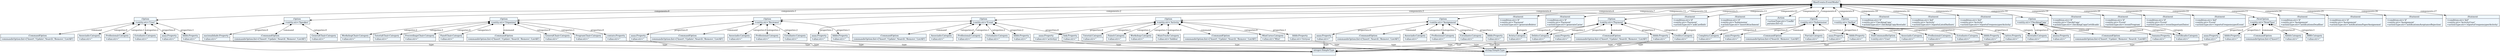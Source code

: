 
    digraph xtext {
    fontname = "Bitstream Vera Sans"
    fontsize = 8
    node[
        shape=record,
        style=filled,
        fillcolor=aliceblue
    ]
    nodesep = 0.3
    edge[dir=black,arrowtail=empty]


4474305112 -> 4474269312 [label="components:0" arrowtail=diamond dir=both]
4474269312 -> 4474362008 [label="properties:0" arrowtail=diamond dir=both]
4474362008 -> 4462545664 [label="type" ]
4462545664[label="{integer:SimpleType|}"]
4474362008[label="{aaaa:Property|+alias:str=''\l}"]
4474269312 -> 4474362120 [label="properties:1" arrowtail=diamond dir=both]
4474362120 -> 4462546392 [label="type" ]
4462546392[label="{string:SimpleType|}"]
4474362120[label="{bbbb:Property|+alias:str=''\l}"]
4474269312 -> 4474362064 [label="command" arrowtail=diamond dir=both]
4474362064[label="{:CommandOption|commandsOption:list=['Insert','Update','Search','Remove','ListAll']\l}"]
4474269312 -> 4474362232 [label="categories:0" arrowtail=diamond dir=both]
4474362232[label="{Associado:Category|+alias:str=''\l}"]
4474269312 -> 4474362288 [label="categories:1" arrowtail=diamond dir=both]
4474362288[label="{Profissional:Category|+alias:str=''\l}"]
4474269312 -> 4474362400 [label="categories:2" arrowtail=diamond dir=both]
4474362400[label="{Estudante:Category|+alias:str=''\l}"]
4474269312[label="{:Option|+entity:str='User'\l}"]
4474305112 -> 4474361728 [label="components:1" arrowtail=diamond dir=both]
4474361728 -> 4474361952 [label="properties:0" arrowtail=diamond dir=both]
4474361952 -> 4462545664 [label="type" ]
4474361952[label="{nacionalidade:Property|+alias:str=''\l}"]
4474361728 -> 4474362456 [label="command" arrowtail=diamond dir=both]
4474362456[label="{:CommandOption|commandsOption:list=['Insert','Update','Search','Remove','ListAll']\l}"]
4474361728 -> 4474362624 [label="categories:0" arrowtail=diamond dir=both]
4474362624[label="{GeneralChair:Category|+alias:str=''\l}"]
4474361728[label="{:Option|+entity:str='Speaker'\l}"]
4474305112 -> 4474361840 [label="components:2" arrowtail=diamond dir=both]
4474361840 -> 4474362512 [label="properties:0" arrowtail=diamond dir=both]
4474362512 -> 4462546392 [label="type" ]
4474362512[label="{contato:Property|+alias:str=''\l}"]
4474361840 -> 4474362680 [label="command" arrowtail=diamond dir=both]
4474362680[label="{:CommandOption|commandsOption:list=['Insert','Update','Search','Remove','ListAll']\l}"]
4474361840 -> 4474362904 [label="categories:0" arrowtail=diamond dir=both]
4474362904[label="{GeneralChair:Category|+alias:str=''\l}"]
4474361840 -> 4474362960 [label="categories:1" arrowtail=diamond dir=both]
4474362960[label="{ProgramChair:Category|+alias:str=''\l}"]
4474361840 -> 4474363072 [label="categories:2" arrowtail=diamond dir=both]
4474363072[label="{WorkshopChair:Category|+alias:str=''\l}"]
4474361840 -> 4474363128 [label="categories:3" arrowtail=diamond dir=both]
4474363128[label="{TutorialChair:Category|+alias:str=''\l}"]
4474361840 -> 4474363184 [label="categories:4" arrowtail=diamond dir=both]
4474363184[label="{ProceedingsChair:Category|+alias:str=''\l}"]
4474361840 -> 4474363240 [label="categories:5" arrowtail=diamond dir=both]
4474363240[label="{PanelChair:Category|+alias:str=''\l}"]
4474361840[label="{:Option|+entity:str='Organizer'\l}"]
4474305112 -> 4474362344 [label="components:3" arrowtail=diamond dir=both]
4474362344 -> 4474362792 [label="properties:0" arrowtail=diamond dir=both]
4474362792 -> 4462545664 [label="type" ]
4474362792[label="{aaaa:Property|+alias:str=''\l}"]
4474362344 -> 4474363352 [label="properties:1" arrowtail=diamond dir=both]
4474363352 -> 4462546392 [label="type" ]
4474363352[label="{bbbb:Property|+alias:str=''\l}"]
4474362344 -> 4474363296 [label="command" arrowtail=diamond dir=both]
4474363296[label="{:CommandOption|commandsOption:list=['Insert','Update','Search','Remove','ListAll']\l}"]
4474362344 -> 4474363576 [label="categories:0" arrowtail=diamond dir=both]
4474363576[label="{Associado:Category|+alias:str=''\l}"]
4474362344 -> 4474363632 [label="categories:1" arrowtail=diamond dir=both]
4474363632[label="{Profissional:Category|+alias:str=''\l}"]
4474362344 -> 4474363744 [label="categories:2" arrowtail=diamond dir=both]
4474363744[label="{Estudante:Category|+alias:str=''\l}"]
4474362344[label="{:Option|+entity:str='Reviewer'\l}"]
4474305112 -> 4474362736 [label="components:4" arrowtail=diamond dir=both]
4474362736 -> 4474363016 [label="properties:0" arrowtail=diamond dir=both]
4474363016 -> 4462546392 [label="type" ]
4474363016[label="{link:Property|+alias:str=''\l}"]
4474362736 -> 4474363856 [label="properties:1" arrowtail=diamond dir=both]
4474363856 -> 4462545664 [label="type" ]
4474363856[label="{aaaa:Property|+alias:str=''\l}"]
4474362736 -> 4474527816 [label="properties:2" arrowtail=diamond dir=both]
4474527816 -> 4462546392 [label="type" ]
4474527816[label="{bbbb:Property|+alias:str=''\l}"]
4474362736 -> 4474363800 [label="command" arrowtail=diamond dir=both]
4474363800[label="{:CommandOption|commandsOption:list=['Insert','Update','Search','Remove','ListAll']\l}"]
4474362736 -> 4474528096 [label="categories:0" arrowtail=diamond dir=both]
4474528096[label="{Associado:Category|+alias:str=''\l}"]
4474362736 -> 4474528152 [label="categories:1" arrowtail=diamond dir=both]
4474528152[label="{Profissional:Category|+alias:str=''\l}"]
4474362736 -> 4474528264 [label="categories:2" arrowtail=diamond dir=both]
4474528264[label="{Estudante:Category|+alias:str=''\l}"]
4474362736[label="{:Option|+entity:str='Event'\l}"]
4474305112 -> 4474363464 [label="components:5" arrowtail=diamond dir=both]
4474363464 -> 4474527872 [label="properties:0" arrowtail=diamond dir=both]
4474527872 -> 4462545664 [label="type" ]
4474527872[label="{aaaa:Property|+alias:str=''\l}"]
4474363464 -> 4474528376 [label="properties:1" arrowtail=diamond dir=both]
4474528376 -> 4462546392 [label="type" ]
4474528376[label="{bbbb:Property|+alias:str=''\l}"]
4474363464 -> 4474528320 [label="command" arrowtail=diamond dir=both]
4474528320[label="{:CommandOption|commandsOption:list=['Insert','Update','Search','Remove','ListAll']\l}"]
4474363464 -> 4474528600 [label="categories:0" arrowtail=diamond dir=both]
4474528600[label="{Avista:Category|+alias:str=''\l}"]
4474363464 -> 4474528656 [label="categories:1" arrowtail=diamond dir=both]
4474528656[label="{Debito:Category|+alias:str=''\l}"]
4474363464 -> 4474528768 [label="categories:2" arrowtail=diamond dir=both]
4474528768[label="{Credito:Category|+alias:str=''\l}"]
4474363464[label="{:Option|+entity:str='Payment'\l}"]
4474305112 -> 4474527984 [label="components:6" arrowtail=diamond dir=both]
4474527984 -> 4474528208 [label="properties:0" arrowtail=diamond dir=both]
4474528208 -> 4462545664 [label="type" ]
4474528208[label="{aaaa:Property|+alias:str='activityy'\l}"]
4474527984 -> 4474528880 [label="properties:1" arrowtail=diamond dir=both]
4474528880 -> 4462546392 [label="type" ]
4474528880[label="{bbbb:Property|+alias:str='ttrryuu'\l}"]
4474527984 -> 4474528824 [label="command" arrowtail=diamond dir=both]
4474528824[label="{:CommandOption|commandsOption:list=['Insert','Update','Search','Remove','ListAll']\l}"]
4474527984 -> 4474528712 [label="categories:0" arrowtail=diamond dir=both]
4474528712[label="{MiniCurso:Category|+alias:str='Mini'\l}"]
4474527984 -> 4474529160 [label="categories:1" arrowtail=diamond dir=both]
4474529160[label="{Tutorial:Category|+alias:str=''\l}"]
4474527984 -> 4474529216 [label="categories:2" arrowtail=diamond dir=both]
4474529216[label="{Painel:Category|+alias:str=''\l}"]
4474527984 -> 4474529328 [label="categories:3" arrowtail=diamond dir=both]
4474529328[label="{Workshop:Category|+alias:str=''\l}"]
4474527984 -> 4474529384 [label="categories:4" arrowtail=diamond dir=both]
4474529384[label="{MainTrack:Category|+alias:str='hidden'\l}"]
4474527984[label="{:Option|+entity:str='Activity'\l}"]
4474305112 -> 4474528488 [label="components:7" arrowtail=diamond dir=both]
4474528488 -> 4474528992 [label="properties:0" arrowtail=diamond dir=both]
4474528992 -> 4462545664 [label="type" ]
4474528992[label="{aaaa:Property|+alias:str=''\l}"]
4474528488 -> 4474529272 [label="properties:1" arrowtail=diamond dir=both]
4474529272 -> 4462546392 [label="type" ]
4474529272[label="{bbbb:Property|+alias:str=''\l}"]
4474528488 -> 4474529440 [label="command" arrowtail=diamond dir=both]
4474529440[label="{:CommandOption|commandsOption:list=['Insert','Search','Remove','ListAll']\l}"]
4474528488 -> 4474529720 [label="categories:0" arrowtail=diamond dir=both]
4474529720[label="{Associado:Category|+alias:str=''\l}"]
4474528488 -> 4474529776 [label="categories:1" arrowtail=diamond dir=both]
4474529776[label="{Profissional:Category|+alias:str=''\l}"]
4474528488 -> 4474529888 [label="categories:2" arrowtail=diamond dir=both]
4474529888[label="{Estudante:Category|+alias:str=''\l}"]
4474528488[label="{:Option|+entity:str='Assignment'\l}"]
4474305112 -> 4474529104 [label="components:8" arrowtail=diamond dir=both]
4474529104 -> 4474529496 [label="properties:0" arrowtail=diamond dir=both]
4474529496 -> 4462545664 [label="type" ]
4474529496[label="{aaaa:Property|+alias:str=''\l}"]
4474529104 -> 4474530000 [label="properties:1" arrowtail=diamond dir=both]
4474530000 -> 4462546392 [label="type" ]
4474530000[label="{bbbb:Property|+alias:str=''\l}"]
4474529104 -> 4474529944 [label="command" arrowtail=diamond dir=both]
4474529944[label="{:CommandOption|commandsOption:list=['Search','Remove','ListAll']\l}"]
4474529104 -> 4474530224 [label="categories:0" arrowtail=diamond dir=both]
4474530224[label="{Completa:Category|+alias:str=''\l}"]
4474529104 -> 4474530280 [label="categories:1" arrowtail=diamond dir=both]
4474530280[label="{Parcial:Category|+alias:str=''\l}"]
4474529104[label="{:Option|+entity:str='Submission'\l}"]
4474305112 -> 4474529608 [label="components:9" arrowtail=diamond dir=both]
4474529608 -> 4474529832 [label="properties:0" arrowtail=diamond dir=both]
4474529832 -> 4462546392 [label="type" ]
4474529832[label="{lattes:Property|+alias:str=''\l}"]
4474529608 -> 4474530448 [label="properties:1" arrowtail=diamond dir=both]
4474530448 -> 4462545664 [label="type" ]
4474530448[label="{aaaa:Property|+alias:str=''\l}"]
4474529608 -> 4474530336 [label="properties:2" arrowtail=diamond dir=both]
4474530336 -> 4462546392 [label="type" ]
4474530336[label="{bbbb:Property|+alias:str=''\l}"]
4474529608 -> 4474530392 [label="command" arrowtail=diamond dir=both]
4474530392[label="{:SubCommandInOption|+entity:str='User'\l}"]
4474529608 -> 4474530840 [label="categories:0" arrowtail=diamond dir=both]
4474530840[label="{Associado:Category|+alias:str=''\l}"]
4474529608 -> 4474530784 [label="categories:1" arrowtail=diamond dir=both]
4474530784[label="{Profissional:Category|+alias:str=''\l}"]
4474529608 -> 4474530952 [label="categories:2" arrowtail=diamond dir=both]
4474530952[label="{Estudante:Category|+alias:str=''\l}"]
4474529608[label="{:Option|+entity:str='Author'\l}"]
4474305112 -> 4474530112 [label="components:10" arrowtail=diamond dir=both]
4474530112 -> 4474530560 [label="properties:0" arrowtail=diamond dir=both]
4474530560 -> 4462546392 [label="type" ]
4474530560[label="{banana:Property|+alias:str=''\l}"]
4474530112 -> 4474531064 [label="properties:1" arrowtail=diamond dir=both]
4474531064 -> 4462545664 [label="type" ]
4474531064[label="{anana:Property|+alias:str=''\l}"]
4474530112 -> 4474531008 [label="command" arrowtail=diamond dir=both]
4474531008[label="{:CommandOption|commandsOption:list=['Insert','Update','Remove','Search','ListAll']\l}"]
4474530112 -> 4474531288 [label="categories:0" arrowtail=diamond dir=both]
4474531288[label="{Atestado:Category|+alias:str=''\l}"]
4474530112 -> 4474531344 [label="categories:1" arrowtail=diamond dir=both]
4474531344[label="{Certificado:Category|+alias:str=''\l}"]
4474530112[label="{:Option|+entity:str='CheckingCopy'\l}"]
4474305112 -> 4474530672 [label="components:11" arrowtail=diamond dir=both]
4474530672 -> 4474530896 [label="properties:0" arrowtail=diamond dir=both]
4474530896 -> 4462545664 [label="type" ]
4474530896[label="{aaaa:Property|+alias:str=''\l}"]
4474530672 -> 4474531512 [label="properties:1" arrowtail=diamond dir=both]
4474531512 -> 4462546392 [label="type" ]
4474531512[label="{bbbb:Property|+alias:str=''\l}"]
4474530672 -> 4474531456 [label="command" arrowtail=diamond dir=both]
4474531456[label="{:CommandOption|commandsOption:list=['Insert']\l}"]
4474530672 -> 4474531736 [label="categories:0" arrowtail=diamond dir=both]
4474531736[label="{AAAA:Category|+alias:str=''\l}"]
4474530672 -> 4474531792 [label="categories:1" arrowtail=diamond dir=both]
4474531792[label="{BBB:Category|+alias:str=''\l}"]
4474530672[label="{:NewOption|+entity:str='NewClass'\l}"]
4474305112 -> 4474531176 [label="components:12" arrowtail=diamond dir=both]
4474531176[label="{:Action|+actionType:str='Conflit'\lparams:list=[]\l}"]
4474305112 -> 4474531624 [label="components:13" arrowtail=diamond dir=both]
4474531624 -> 4474528768 [label="category" ]
4474531624[label="{:Statment|+condition:str='if'\l+entity:str='Payment'\l+actionType:str='askCardInfo'\l}"]
4474305112 -> 4474531400 [label="components:14" arrowtail=diamond dir=both]
4474531400 -> 4474528656 [label="category" ]
4474531400[label="{:Statment|+condition:str='if'\l+entity:str='Payment'\l+actionType:str='generateCarne'\l}"]
4474305112 -> 4474531912 [label="components:15" arrowtail=diamond dir=both]
4474531912 -> 4474528600 [label="category" ]
4474531912[label="{:Statment|+condition:str='if'\l+entity:str='Payment'\l+actionType:str='generateBoleto'\l}"]
4474305112 -> 4474532136 [label="components:16" arrowtail=diamond dir=both]
4474532136[label="{:Statment|+condition:str='def'\l+entity:str='Activity'\l+actionType:str='reportsListofAuthors'\l}"]
4474305112 -> 4474532248 [label="components:17" arrowtail=diamond dir=both]
4474532248[label="{:Statment|+condition:str='def'\l+entity:str='Activity'\l+actionType:str='reportsFrequencyperActivity'\l}"]
4474305112 -> 4474532304 [label="components:18" arrowtail=diamond dir=both]
4474532304 -> 4474531288 [label="category" ]
4474532304[label="{:Statment|+condition:str='if'\l+entity:str='CheckingCopy'\l+actionType:str='checkingCopyAtestado'\l}"]
4474305112 -> 4474532360 [label="components:19" arrowtail=diamond dir=both]
4474532360 -> 4474531344 [label="category" ]
4474532360[label="{:Statment|+condition:str='if'\l+entity:str='CheckiCopy'\l+actionType:str='checkingCopyCertificado'\l}"]
4474305112 -> 4474532472 [label="components:20" arrowtail=diamond dir=both]
4474532472[label="{:Statment|+condition:str='if'\l+entity:str='Event'\l+actionType:str='eventProgram'\l}"]
4474305112 -> 4474532584 [label="components:21" arrowtail=diamond dir=both]
4474532584[label="{:Statment|+condition:str='if'\l+entity:str='Event'\l+actionType:str='eventImportantDates'\l}"]
4474305112 -> 4474532640 [label="components:22" arrowtail=diamond dir=both]
4474532640[label="{:Statment|+condition:str='def'\l+entity:str='Event'\l+actionType:str='reportsFrequencyperEvent'\l}"]
4474305112 -> 4474532696 [label="components:23" arrowtail=diamond dir=both]
4474532696 -> 4474530224 [label="category" ]
4474532696[label="{:Statment|+condition:str='if'\l+entity:str='Submission'\l+actionType:str='insertAttachment'\l}"]
4474305112 -> 4474532752 [label="components:24" arrowtail=diamond dir=both]
4474532752[label="{:Statment|+condition:str='if'\l+entity:str='Assignment'\l+actionType:str='notificationsDeadline'\l}"]
4474305112 -> 4474532864 [label="components:25" arrowtail=diamond dir=both]
4474532864[label="{:Statment|+condition:str='if'\l+entity:str='Assignment'\l+actionType:str='notificationsPaperAssignemnt'\l}"]
4474305112 -> 4474532920 [label="components:26" arrowtail=diamond dir=both]
4474532920[label="{:Statment|+condition:str='if'\l+entity:str='Assignment'\l+actionType:str='notificationsAceptanceRejection'\l}"]
4474305112 -> 4474532976 [label="components:27" arrowtail=diamond dir=both]
4474532976[label="{:Statment|+condition:str='def'\l+entity:str='ActivityUser'\l+actionType:str='reportsFrequencyperActivity'\l}"]
4474305112[label="{RiseEvents:EventModel|}"]

}
